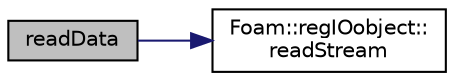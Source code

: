 digraph "readData"
{
  bgcolor="transparent";
  edge [fontname="Helvetica",fontsize="10",labelfontname="Helvetica",labelfontsize="10"];
  node [fontname="Helvetica",fontsize="10",shape=record];
  rankdir="LR";
  Node1 [label="readData",height=0.2,width=0.4,color="black", fillcolor="grey75", style="filled" fontcolor="black"];
  Node1 -> Node2 [color="midnightblue",fontsize="10",style="solid",fontname="Helvetica"];
  Node2 [label="Foam::regIOobject::\lreadStream",height=0.2,width=0.4,color="black",URL="$classFoam_1_1regIOobject.html#a5d332515fd86be00851c100fd0316198",tooltip="Return Istream and check object type against that given. "];
}
